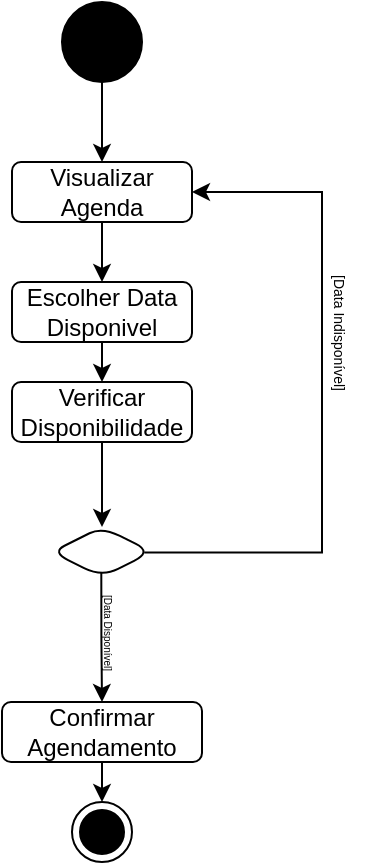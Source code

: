 <mxfile version="21.3.7" type="google">
  <diagram name="Page-1" id="0783ab3e-0a74-02c8-0abd-f7b4e66b4bec">
    <mxGraphModel grid="1" page="1" gridSize="10" guides="1" tooltips="1" connect="1" arrows="1" fold="1" pageScale="1" pageWidth="850" pageHeight="1100" background="none" math="0" shadow="0">
      <root>
        <mxCell id="0" />
        <mxCell id="1" parent="0" />
        <mxCell id="WWoe3NSiGDlyAQW46fR_-2" style="edgeStyle=orthogonalEdgeStyle;rounded=0;orthogonalLoop=1;jettySize=auto;html=1;exitX=0.5;exitY=1;exitDx=0;exitDy=0;" edge="1" parent="1" source="60571a20871a0731-4" target="WWoe3NSiGDlyAQW46fR_-1">
          <mxGeometry relative="1" as="geometry" />
        </mxCell>
        <mxCell id="60571a20871a0731-4" value="" style="ellipse;whiteSpace=wrap;html=1;rounded=0;shadow=0;comic=0;labelBackgroundColor=none;strokeWidth=1;fillColor=#000000;fontFamily=Verdana;fontSize=12;align=center;" vertex="1" parent="1">
          <mxGeometry x="400" y="60" width="40" height="40" as="geometry" />
        </mxCell>
        <mxCell id="WWoe3NSiGDlyAQW46fR_-5" style="edgeStyle=orthogonalEdgeStyle;rounded=0;orthogonalLoop=1;jettySize=auto;html=1;exitX=0.5;exitY=1;exitDx=0;exitDy=0;entryX=0.5;entryY=0;entryDx=0;entryDy=0;" edge="1" parent="1" source="WWoe3NSiGDlyAQW46fR_-1" target="WWoe3NSiGDlyAQW46fR_-4">
          <mxGeometry relative="1" as="geometry" />
        </mxCell>
        <mxCell id="WWoe3NSiGDlyAQW46fR_-1" value="Visualizar Agenda" style="rounded=1;whiteSpace=wrap;html=1;" vertex="1" parent="1">
          <mxGeometry x="375" y="140" width="90" height="30" as="geometry" />
        </mxCell>
        <mxCell id="WWoe3NSiGDlyAQW46fR_-7" style="edgeStyle=orthogonalEdgeStyle;rounded=0;orthogonalLoop=1;jettySize=auto;html=1;exitX=0.5;exitY=1;exitDx=0;exitDy=0;entryX=0.5;entryY=0;entryDx=0;entryDy=0;" edge="1" parent="1" source="WWoe3NSiGDlyAQW46fR_-4">
          <mxGeometry relative="1" as="geometry">
            <mxPoint x="420" y="250" as="targetPoint" />
          </mxGeometry>
        </mxCell>
        <mxCell id="WWoe3NSiGDlyAQW46fR_-4" value="Escolher Data Disponivel" style="rounded=1;whiteSpace=wrap;html=1;" vertex="1" parent="1">
          <mxGeometry x="375" y="200" width="90" height="30" as="geometry" />
        </mxCell>
        <mxCell id="WWoe3NSiGDlyAQW46fR_-10" style="edgeStyle=orthogonalEdgeStyle;rounded=0;orthogonalLoop=1;jettySize=auto;html=1;exitX=0.5;exitY=1;exitDx=0;exitDy=0;entryX=0.5;entryY=0;entryDx=0;entryDy=0;" edge="1" parent="1" source="WWoe3NSiGDlyAQW46fR_-8" target="WWoe3NSiGDlyAQW46fR_-9">
          <mxGeometry relative="1" as="geometry" />
        </mxCell>
        <mxCell id="WWoe3NSiGDlyAQW46fR_-8" value="Confirmar Agendamento" style="rounded=1;whiteSpace=wrap;html=1;" vertex="1" parent="1">
          <mxGeometry x="370" y="410" width="100" height="30" as="geometry" />
        </mxCell>
        <mxCell id="WWoe3NSiGDlyAQW46fR_-9" value="" style="ellipse;html=1;shape=endState;fillColor=#000000;" vertex="1" parent="1">
          <mxGeometry x="405" y="460" width="30" height="30" as="geometry" />
        </mxCell>
        <mxCell id="HGw14Q_wIu1SUI1utftF-6" value="" style="edgeStyle=orthogonalEdgeStyle;rounded=0;orthogonalLoop=1;jettySize=auto;html=1;" edge="1" parent="1" source="HGw14Q_wIu1SUI1utftF-1" target="HGw14Q_wIu1SUI1utftF-5">
          <mxGeometry relative="1" as="geometry" />
        </mxCell>
        <mxCell id="HGw14Q_wIu1SUI1utftF-1" value="Verificar Disponibilidade" style="rounded=1;whiteSpace=wrap;html=1;" vertex="1" parent="1">
          <mxGeometry x="375" y="250" width="90" height="30" as="geometry" />
        </mxCell>
        <mxCell id="HGw14Q_wIu1SUI1utftF-8" style="edgeStyle=orthogonalEdgeStyle;rounded=0;orthogonalLoop=1;jettySize=auto;html=1;exitX=0.493;exitY=0.87;exitDx=0;exitDy=0;exitPerimeter=0;" edge="1" parent="1" source="HGw14Q_wIu1SUI1utftF-5" target="WWoe3NSiGDlyAQW46fR_-8">
          <mxGeometry relative="1" as="geometry" />
        </mxCell>
        <mxCell id="HGw14Q_wIu1SUI1utftF-9" style="edgeStyle=orthogonalEdgeStyle;rounded=0;orthogonalLoop=1;jettySize=auto;html=1;exitX=0.922;exitY=0.508;exitDx=0;exitDy=0;entryX=1;entryY=0.5;entryDx=0;entryDy=0;exitPerimeter=0;" edge="1" parent="1" source="HGw14Q_wIu1SUI1utftF-5" target="WWoe3NSiGDlyAQW46fR_-1">
          <mxGeometry relative="1" as="geometry">
            <Array as="points">
              <mxPoint x="530" y="335" />
              <mxPoint x="530" y="155" />
            </Array>
          </mxGeometry>
        </mxCell>
        <mxCell id="HGw14Q_wIu1SUI1utftF-5" value="" style="rhombus;whiteSpace=wrap;html=1;rounded=1;" vertex="1" parent="1">
          <mxGeometry x="395" y="322.5" width="50" height="25" as="geometry" />
        </mxCell>
        <mxCell id="HGw14Q_wIu1SUI1utftF-10" value="&lt;font style=&quot;font-size: 7px;&quot;&gt;[Data Indisponível]&lt;/font&gt;" style="text;html=1;align=center;verticalAlign=middle;resizable=0;points=[];autosize=1;strokeColor=none;fillColor=none;rotation=90;" vertex="1" parent="1">
          <mxGeometry x="500" y="210" width="80" height="30" as="geometry" />
        </mxCell>
        <mxCell id="HGw14Q_wIu1SUI1utftF-11" value="&lt;font style=&quot;font-size: 5px;&quot;&gt;[Data Disponível]&lt;/font&gt;" style="text;html=1;align=center;verticalAlign=middle;resizable=0;points=[];autosize=1;strokeColor=none;fillColor=none;rotation=90;" vertex="1" parent="1">
          <mxGeometry x="395" y="360" width="60" height="30" as="geometry" />
        </mxCell>
      </root>
    </mxGraphModel>
  </diagram>
</mxfile>

